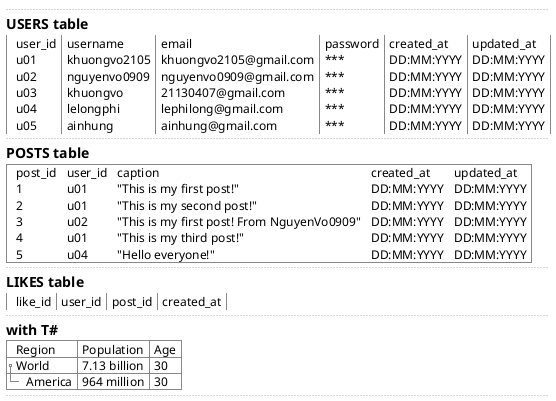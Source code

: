 @startsalt
{
..
== USERS table
{T!
+ user_id | username | email | password | created_at | updated_at
+ u01 | khuongvo2105 | khuongvo2105@gmail.com | *** | DD:MM:YYYY | DD:MM:YYYY
+ u02 | nguyenvo0909 | nguyenvo0909@gmail.com | *** | DD:MM:YYYY | DD:MM:YYYY
+ u03 | khuongvo | 21130407@gmail.com | *** | DD:MM:YYYY | DD:MM:YYYY
+ u04 | lelongphi | lephilong@gmail.com | *** | DD:MM:YYYY | DD:MM:YYYY
+ u05 | ainhung | ainhung@gmail.com | *** | DD:MM:YYYY | DD:MM:YYYY
}
..
== POSTS table
{T+
+ post_id | user_id | caption | created_at | updated_at
+ 1 | u01 | "This is my first post!" | DD:MM:YYYY | DD:MM:YYYY
+ 2 | u01 | "This is my second post!" | DD:MM:YYYY | DD:MM:YYYY
+ 3 | u02 | "This is my first post! From NguyenVo0909" | DD:MM:YYYY | DD:MM:YYYY
+ 4 | u01 | "This is my third post!" | DD:MM:YYYY | DD:MM:YYYY
+ 5 | u04 | "Hello everyone!" | DD:MM:YYYY | DD:MM:YYYY
}
..
== LIKES table
{T!
+ like_id | user_id | post_id | created_at
}
..
== with T#
{T#
+Region | Population | Age
+ World | 7.13 billion | 30
++ America | 964 million | 30
}
..
}
@endsalt